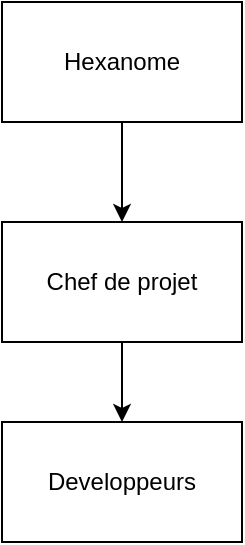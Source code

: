 <mxfile version="15.4.1"><diagram id="sNRDr3wruPBJmb0iZ4S2" name="Page-1"><mxGraphModel dx="1038" dy="564" grid="1" gridSize="10" guides="1" tooltips="1" connect="1" arrows="1" fold="1" page="1" pageScale="1" pageWidth="1169" pageHeight="827" math="0" shadow="0"><root><mxCell id="0"/><mxCell id="1" parent="0"/><mxCell id="wIvSyeZZxp0MGMKQgcVM-5" style="edgeStyle=orthogonalEdgeStyle;rounded=0;orthogonalLoop=1;jettySize=auto;html=1;entryX=0.5;entryY=0;entryDx=0;entryDy=0;" edge="1" parent="1" source="wIvSyeZZxp0MGMKQgcVM-1" target="wIvSyeZZxp0MGMKQgcVM-3"><mxGeometry relative="1" as="geometry"/></mxCell><mxCell id="wIvSyeZZxp0MGMKQgcVM-1" value="Hexanome" style="rounded=0;whiteSpace=wrap;html=1;" vertex="1" parent="1"><mxGeometry x="440" y="90" width="120" height="60" as="geometry"/></mxCell><mxCell id="wIvSyeZZxp0MGMKQgcVM-2" value="Developpeurs" style="rounded=0;whiteSpace=wrap;html=1;" vertex="1" parent="1"><mxGeometry x="440" y="300" width="120" height="60" as="geometry"/></mxCell><mxCell id="wIvSyeZZxp0MGMKQgcVM-6" style="edgeStyle=orthogonalEdgeStyle;rounded=0;orthogonalLoop=1;jettySize=auto;html=1;entryX=0.5;entryY=0;entryDx=0;entryDy=0;" edge="1" parent="1" source="wIvSyeZZxp0MGMKQgcVM-3" target="wIvSyeZZxp0MGMKQgcVM-2"><mxGeometry relative="1" as="geometry"/></mxCell><mxCell id="wIvSyeZZxp0MGMKQgcVM-3" value="Chef de projet" style="rounded=0;whiteSpace=wrap;html=1;" vertex="1" parent="1"><mxGeometry x="440" y="200" width="120" height="60" as="geometry"/></mxCell></root></mxGraphModel></diagram></mxfile>